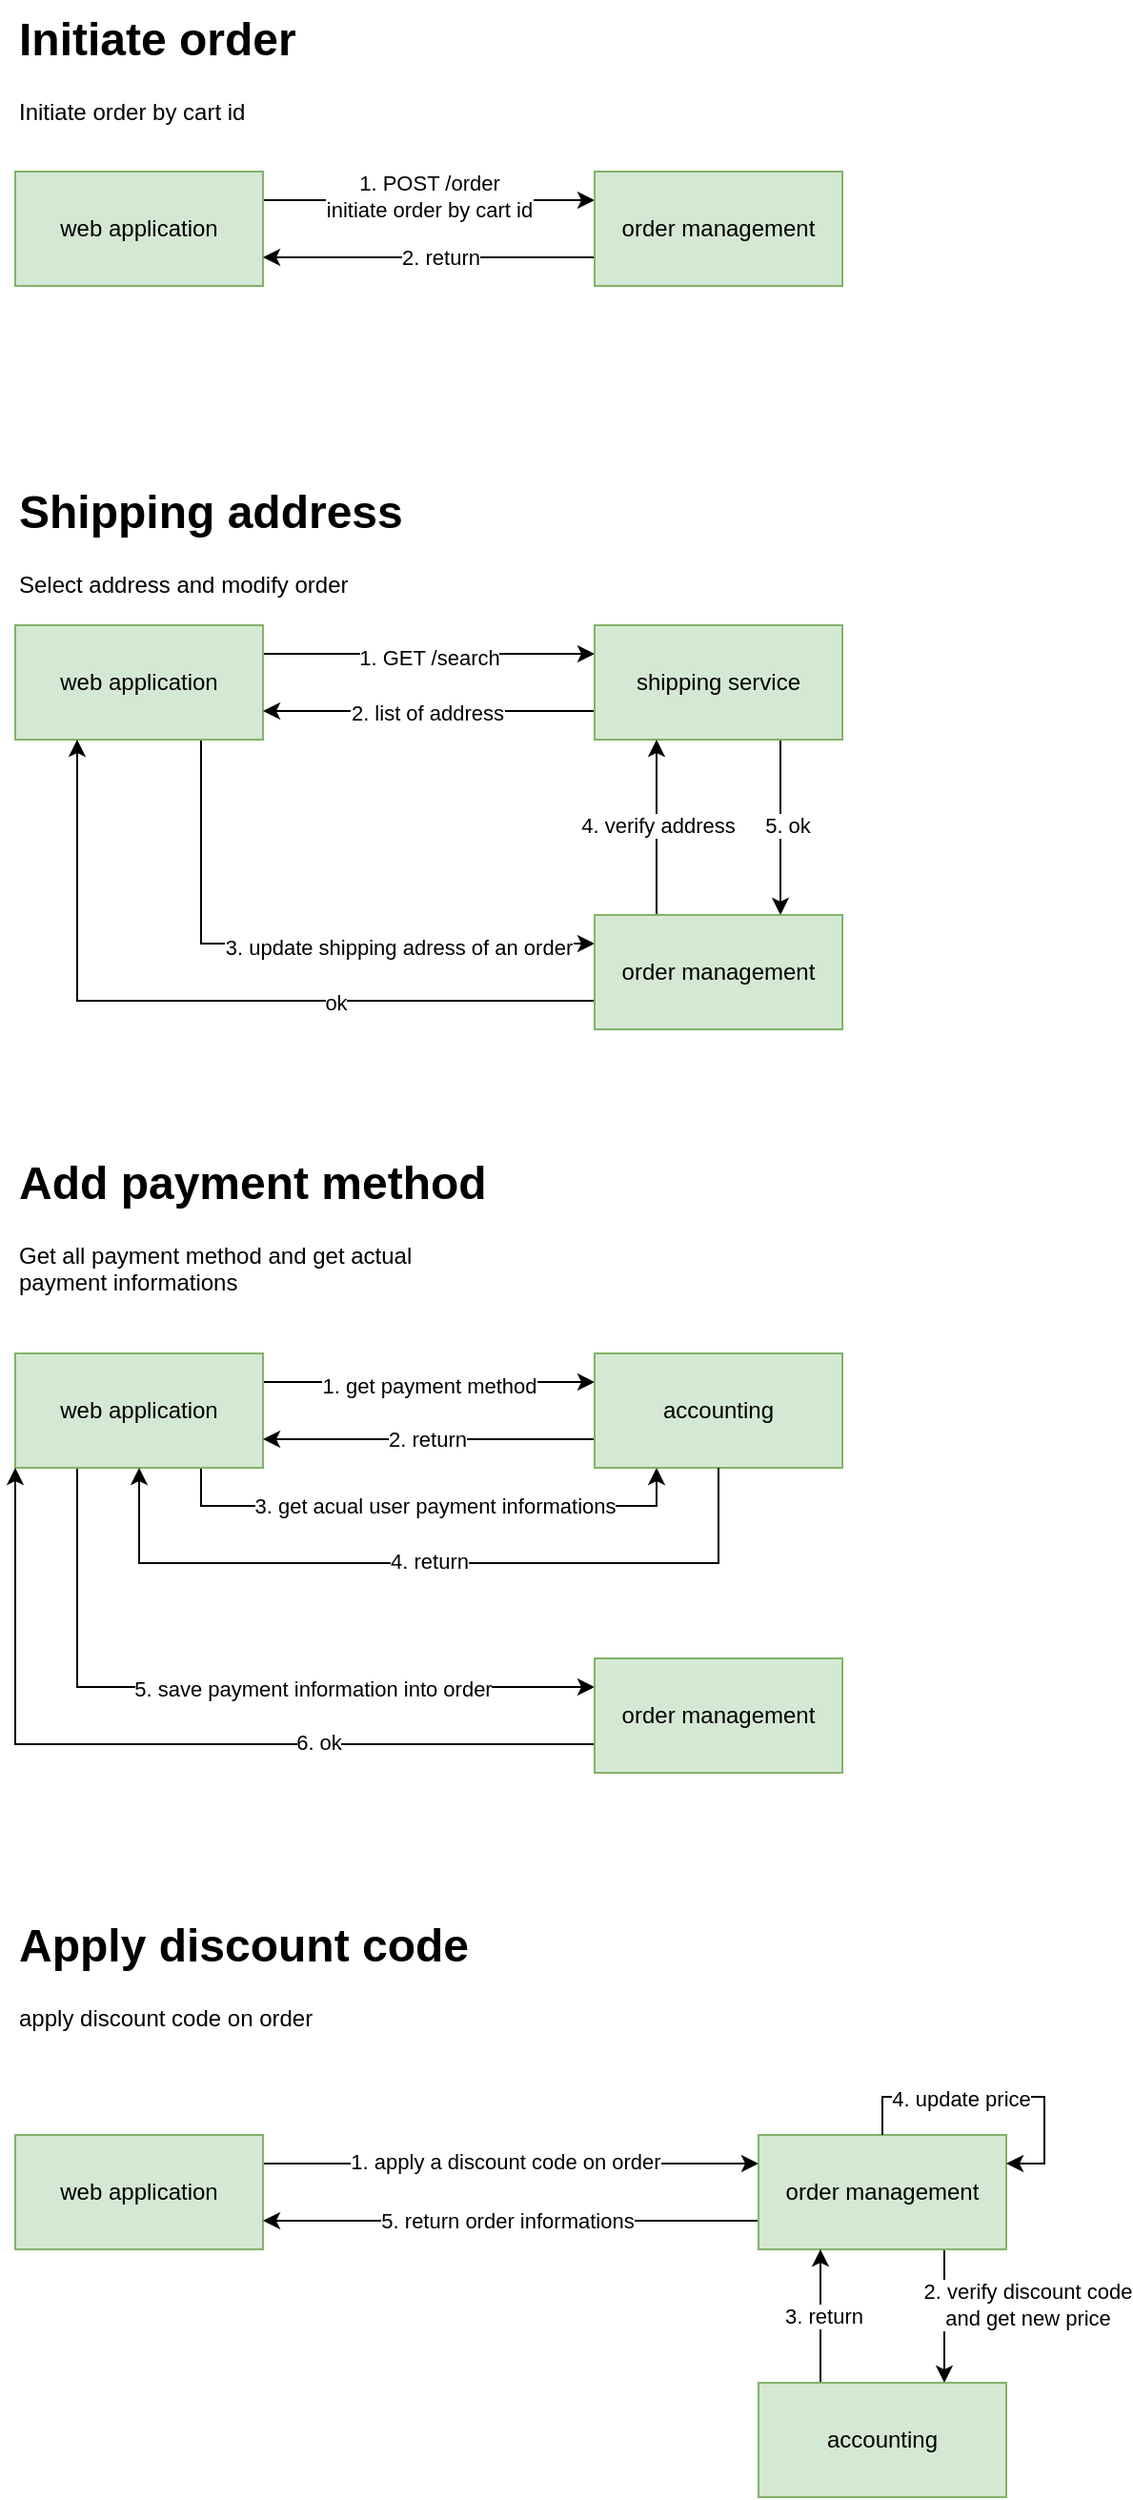 <mxfile version="24.0.5" type="github">
  <diagram name="Page-1" id="S8j_egNwSijgdve_KBxc">
    <mxGraphModel dx="1434" dy="696" grid="1" gridSize="10" guides="1" tooltips="1" connect="1" arrows="1" fold="1" page="1" pageScale="1" pageWidth="827" pageHeight="1169" math="0" shadow="0">
      <root>
        <mxCell id="0" />
        <mxCell id="1" parent="0" />
        <mxCell id="144fUxhqExXPJ9dB0RyW-5" style="edgeStyle=orthogonalEdgeStyle;rounded=0;orthogonalLoop=1;jettySize=auto;html=1;exitX=1;exitY=0.25;exitDx=0;exitDy=0;entryX=0;entryY=0.25;entryDx=0;entryDy=0;" edge="1" parent="1" source="144fUxhqExXPJ9dB0RyW-1" target="144fUxhqExXPJ9dB0RyW-3">
          <mxGeometry relative="1" as="geometry" />
        </mxCell>
        <mxCell id="144fUxhqExXPJ9dB0RyW-6" value="&lt;div&gt;1. POST /order&lt;/div&gt;&lt;div&gt;initiate order by cart id&lt;br&gt;&lt;/div&gt;" style="edgeLabel;html=1;align=center;verticalAlign=middle;resizable=0;points=[];" vertex="1" connectable="0" parent="144fUxhqExXPJ9dB0RyW-5">
          <mxGeometry y="2" relative="1" as="geometry">
            <mxPoint as="offset" />
          </mxGeometry>
        </mxCell>
        <mxCell id="144fUxhqExXPJ9dB0RyW-1" value="web application" style="rounded=0;whiteSpace=wrap;html=1;fillColor=#d5e8d4;strokeColor=#82b366;" vertex="1" parent="1">
          <mxGeometry x="110" y="210" width="130" height="60" as="geometry" />
        </mxCell>
        <mxCell id="144fUxhqExXPJ9dB0RyW-7" style="edgeStyle=orthogonalEdgeStyle;rounded=0;orthogonalLoop=1;jettySize=auto;html=1;exitX=0;exitY=0.75;exitDx=0;exitDy=0;entryX=1;entryY=0.75;entryDx=0;entryDy=0;" edge="1" parent="1" source="144fUxhqExXPJ9dB0RyW-3" target="144fUxhqExXPJ9dB0RyW-1">
          <mxGeometry relative="1" as="geometry" />
        </mxCell>
        <mxCell id="144fUxhqExXPJ9dB0RyW-8" value="2. return" style="edgeLabel;html=1;align=center;verticalAlign=middle;resizable=0;points=[];" vertex="1" connectable="0" parent="144fUxhqExXPJ9dB0RyW-7">
          <mxGeometry x="-0.062" relative="1" as="geometry">
            <mxPoint as="offset" />
          </mxGeometry>
        </mxCell>
        <mxCell id="144fUxhqExXPJ9dB0RyW-3" value="order management" style="rounded=0;whiteSpace=wrap;html=1;fillColor=#d5e8d4;strokeColor=#82b366;" vertex="1" parent="1">
          <mxGeometry x="414" y="210" width="130" height="60" as="geometry" />
        </mxCell>
        <mxCell id="144fUxhqExXPJ9dB0RyW-11" style="edgeStyle=orthogonalEdgeStyle;rounded=0;orthogonalLoop=1;jettySize=auto;html=1;exitX=1;exitY=0.25;exitDx=0;exitDy=0;entryX=0;entryY=0.25;entryDx=0;entryDy=0;" edge="1" parent="1" source="144fUxhqExXPJ9dB0RyW-9" target="144fUxhqExXPJ9dB0RyW-10">
          <mxGeometry relative="1" as="geometry" />
        </mxCell>
        <mxCell id="144fUxhqExXPJ9dB0RyW-12" value="Text" style="edgeLabel;html=1;align=center;verticalAlign=middle;resizable=0;points=[];" vertex="1" connectable="0" parent="144fUxhqExXPJ9dB0RyW-11">
          <mxGeometry y="-1" relative="1" as="geometry">
            <mxPoint as="offset" />
          </mxGeometry>
        </mxCell>
        <mxCell id="144fUxhqExXPJ9dB0RyW-15" value="1. GET /search " style="edgeLabel;html=1;align=center;verticalAlign=middle;resizable=0;points=[];" vertex="1" connectable="0" parent="144fUxhqExXPJ9dB0RyW-11">
          <mxGeometry y="-2" relative="1" as="geometry">
            <mxPoint as="offset" />
          </mxGeometry>
        </mxCell>
        <mxCell id="144fUxhqExXPJ9dB0RyW-22" style="edgeStyle=orthogonalEdgeStyle;rounded=0;orthogonalLoop=1;jettySize=auto;html=1;exitX=0.75;exitY=1;exitDx=0;exitDy=0;entryX=0;entryY=0.25;entryDx=0;entryDy=0;" edge="1" parent="1" source="144fUxhqExXPJ9dB0RyW-9" target="144fUxhqExXPJ9dB0RyW-18">
          <mxGeometry relative="1" as="geometry" />
        </mxCell>
        <mxCell id="144fUxhqExXPJ9dB0RyW-23" value="3. update shipping adress of an order" style="edgeLabel;html=1;align=center;verticalAlign=middle;resizable=0;points=[];" vertex="1" connectable="0" parent="144fUxhqExXPJ9dB0RyW-22">
          <mxGeometry x="0.337" y="-2" relative="1" as="geometry">
            <mxPoint x="1" as="offset" />
          </mxGeometry>
        </mxCell>
        <mxCell id="144fUxhqExXPJ9dB0RyW-9" value="web application" style="rounded=0;whiteSpace=wrap;html=1;fillColor=#d5e8d4;strokeColor=#82b366;" vertex="1" parent="1">
          <mxGeometry x="110" y="448" width="130" height="60" as="geometry" />
        </mxCell>
        <mxCell id="144fUxhqExXPJ9dB0RyW-16" style="edgeStyle=orthogonalEdgeStyle;rounded=0;orthogonalLoop=1;jettySize=auto;html=1;exitX=0;exitY=0.75;exitDx=0;exitDy=0;entryX=1;entryY=0.75;entryDx=0;entryDy=0;" edge="1" parent="1" source="144fUxhqExXPJ9dB0RyW-10" target="144fUxhqExXPJ9dB0RyW-9">
          <mxGeometry relative="1" as="geometry" />
        </mxCell>
        <mxCell id="144fUxhqExXPJ9dB0RyW-17" value="2. list of address" style="edgeLabel;html=1;align=center;verticalAlign=middle;resizable=0;points=[];" vertex="1" connectable="0" parent="144fUxhqExXPJ9dB0RyW-16">
          <mxGeometry x="0.011" y="1" relative="1" as="geometry">
            <mxPoint as="offset" />
          </mxGeometry>
        </mxCell>
        <mxCell id="144fUxhqExXPJ9dB0RyW-26" style="edgeStyle=orthogonalEdgeStyle;rounded=0;orthogonalLoop=1;jettySize=auto;html=1;exitX=0.75;exitY=1;exitDx=0;exitDy=0;entryX=0.75;entryY=0;entryDx=0;entryDy=0;" edge="1" parent="1" source="144fUxhqExXPJ9dB0RyW-10" target="144fUxhqExXPJ9dB0RyW-18">
          <mxGeometry relative="1" as="geometry" />
        </mxCell>
        <mxCell id="144fUxhqExXPJ9dB0RyW-27" value="5. ok" style="edgeLabel;html=1;align=center;verticalAlign=middle;resizable=0;points=[];" vertex="1" connectable="0" parent="144fUxhqExXPJ9dB0RyW-26">
          <mxGeometry x="-0.022" y="3" relative="1" as="geometry">
            <mxPoint as="offset" />
          </mxGeometry>
        </mxCell>
        <mxCell id="144fUxhqExXPJ9dB0RyW-10" value="shipping service" style="rounded=0;whiteSpace=wrap;html=1;fillColor=#d5e8d4;strokeColor=#82b366;" vertex="1" parent="1">
          <mxGeometry x="414" y="448" width="130" height="60" as="geometry" />
        </mxCell>
        <mxCell id="144fUxhqExXPJ9dB0RyW-13" value="&lt;h1 style=&quot;margin-top: 0px;&quot;&gt;Initiate order&lt;br&gt;&lt;/h1&gt;&lt;p&gt;Initiate order by cart id&lt;br&gt;&lt;/p&gt;" style="text;html=1;whiteSpace=wrap;overflow=hidden;rounded=0;" vertex="1" parent="1">
          <mxGeometry x="110" y="120" width="180" height="80" as="geometry" />
        </mxCell>
        <mxCell id="144fUxhqExXPJ9dB0RyW-14" value="&lt;h1 style=&quot;margin-top: 0px;&quot;&gt;Shipping address&lt;br&gt;&lt;/h1&gt;Select address and modify order" style="text;html=1;whiteSpace=wrap;overflow=hidden;rounded=0;" vertex="1" parent="1">
          <mxGeometry x="110" y="368" width="220" height="80" as="geometry" />
        </mxCell>
        <mxCell id="144fUxhqExXPJ9dB0RyW-24" style="edgeStyle=orthogonalEdgeStyle;rounded=0;orthogonalLoop=1;jettySize=auto;html=1;exitX=0.25;exitY=0;exitDx=0;exitDy=0;entryX=0.25;entryY=1;entryDx=0;entryDy=0;" edge="1" parent="1" source="144fUxhqExXPJ9dB0RyW-18" target="144fUxhqExXPJ9dB0RyW-10">
          <mxGeometry relative="1" as="geometry" />
        </mxCell>
        <mxCell id="144fUxhqExXPJ9dB0RyW-25" value="4. verify address" style="edgeLabel;html=1;align=center;verticalAlign=middle;resizable=0;points=[];" vertex="1" connectable="0" parent="144fUxhqExXPJ9dB0RyW-24">
          <mxGeometry x="0.022" y="1" relative="1" as="geometry">
            <mxPoint x="1" as="offset" />
          </mxGeometry>
        </mxCell>
        <mxCell id="144fUxhqExXPJ9dB0RyW-28" style="edgeStyle=orthogonalEdgeStyle;rounded=0;orthogonalLoop=1;jettySize=auto;html=1;exitX=0;exitY=0.75;exitDx=0;exitDy=0;entryX=0.25;entryY=1;entryDx=0;entryDy=0;" edge="1" parent="1" source="144fUxhqExXPJ9dB0RyW-18" target="144fUxhqExXPJ9dB0RyW-9">
          <mxGeometry relative="1" as="geometry" />
        </mxCell>
        <mxCell id="144fUxhqExXPJ9dB0RyW-29" value="ok" style="edgeLabel;html=1;align=center;verticalAlign=middle;resizable=0;points=[];" vertex="1" connectable="0" parent="144fUxhqExXPJ9dB0RyW-28">
          <mxGeometry x="-0.334" y="1" relative="1" as="geometry">
            <mxPoint as="offset" />
          </mxGeometry>
        </mxCell>
        <mxCell id="144fUxhqExXPJ9dB0RyW-18" value="order management" style="rounded=0;whiteSpace=wrap;html=1;fillColor=#d5e8d4;strokeColor=#82b366;" vertex="1" parent="1">
          <mxGeometry x="414" y="600" width="130" height="60" as="geometry" />
        </mxCell>
        <mxCell id="144fUxhqExXPJ9dB0RyW-31" value="&lt;h1 style=&quot;margin-top: 0px;&quot;&gt;Add payment method&lt;br&gt;&lt;/h1&gt;Get all payment method and get actual payment informations" style="text;html=1;whiteSpace=wrap;overflow=hidden;rounded=0;" vertex="1" parent="1">
          <mxGeometry x="110" y="720" width="250" height="80" as="geometry" />
        </mxCell>
        <mxCell id="144fUxhqExXPJ9dB0RyW-34" style="edgeStyle=orthogonalEdgeStyle;rounded=0;orthogonalLoop=1;jettySize=auto;html=1;exitX=1;exitY=0.25;exitDx=0;exitDy=0;entryX=0;entryY=0.25;entryDx=0;entryDy=0;" edge="1" parent="1" source="144fUxhqExXPJ9dB0RyW-32" target="144fUxhqExXPJ9dB0RyW-33">
          <mxGeometry relative="1" as="geometry" />
        </mxCell>
        <mxCell id="144fUxhqExXPJ9dB0RyW-35" value="1. get payment method" style="edgeLabel;html=1;align=center;verticalAlign=middle;resizable=0;points=[];" vertex="1" connectable="0" parent="144fUxhqExXPJ9dB0RyW-34">
          <mxGeometry y="-2" relative="1" as="geometry">
            <mxPoint as="offset" />
          </mxGeometry>
        </mxCell>
        <mxCell id="144fUxhqExXPJ9dB0RyW-38" style="edgeStyle=orthogonalEdgeStyle;rounded=0;orthogonalLoop=1;jettySize=auto;html=1;exitX=0.75;exitY=1;exitDx=0;exitDy=0;entryX=0.25;entryY=1;entryDx=0;entryDy=0;" edge="1" parent="1" source="144fUxhqExXPJ9dB0RyW-32" target="144fUxhqExXPJ9dB0RyW-33">
          <mxGeometry relative="1" as="geometry" />
        </mxCell>
        <mxCell id="144fUxhqExXPJ9dB0RyW-39" value="3. get acual user payment informations" style="edgeLabel;html=1;align=center;verticalAlign=middle;resizable=0;points=[];" vertex="1" connectable="0" parent="144fUxhqExXPJ9dB0RyW-38">
          <mxGeometry x="0.014" relative="1" as="geometry">
            <mxPoint x="1" as="offset" />
          </mxGeometry>
        </mxCell>
        <mxCell id="144fUxhqExXPJ9dB0RyW-44" style="edgeStyle=orthogonalEdgeStyle;rounded=0;orthogonalLoop=1;jettySize=auto;html=1;exitX=0.25;exitY=1;exitDx=0;exitDy=0;entryX=0;entryY=0.25;entryDx=0;entryDy=0;" edge="1" parent="1" source="144fUxhqExXPJ9dB0RyW-32" target="144fUxhqExXPJ9dB0RyW-43">
          <mxGeometry relative="1" as="geometry" />
        </mxCell>
        <mxCell id="144fUxhqExXPJ9dB0RyW-45" value="5. save payment information into order" style="edgeLabel;html=1;align=center;verticalAlign=middle;resizable=0;points=[];" vertex="1" connectable="0" parent="144fUxhqExXPJ9dB0RyW-44">
          <mxGeometry x="0.233" y="-1" relative="1" as="geometry">
            <mxPoint as="offset" />
          </mxGeometry>
        </mxCell>
        <mxCell id="144fUxhqExXPJ9dB0RyW-32" value="web application" style="rounded=0;whiteSpace=wrap;html=1;fillColor=#d5e8d4;strokeColor=#82b366;" vertex="1" parent="1">
          <mxGeometry x="110" y="830" width="130" height="60" as="geometry" />
        </mxCell>
        <mxCell id="144fUxhqExXPJ9dB0RyW-36" style="edgeStyle=orthogonalEdgeStyle;rounded=0;orthogonalLoop=1;jettySize=auto;html=1;exitX=0;exitY=0.75;exitDx=0;exitDy=0;entryX=1;entryY=0.75;entryDx=0;entryDy=0;" edge="1" parent="1" source="144fUxhqExXPJ9dB0RyW-33" target="144fUxhqExXPJ9dB0RyW-32">
          <mxGeometry relative="1" as="geometry" />
        </mxCell>
        <mxCell id="144fUxhqExXPJ9dB0RyW-37" value="2. return" style="edgeLabel;html=1;align=center;verticalAlign=middle;resizable=0;points=[];" vertex="1" connectable="0" parent="144fUxhqExXPJ9dB0RyW-36">
          <mxGeometry x="0.011" relative="1" as="geometry">
            <mxPoint as="offset" />
          </mxGeometry>
        </mxCell>
        <mxCell id="144fUxhqExXPJ9dB0RyW-33" value="accounting" style="rounded=0;whiteSpace=wrap;html=1;fillColor=#d5e8d4;strokeColor=#82b366;" vertex="1" parent="1">
          <mxGeometry x="414" y="830" width="130" height="60" as="geometry" />
        </mxCell>
        <mxCell id="144fUxhqExXPJ9dB0RyW-41" style="edgeStyle=orthogonalEdgeStyle;rounded=0;orthogonalLoop=1;jettySize=auto;html=1;exitX=0.5;exitY=1;exitDx=0;exitDy=0;entryX=0.5;entryY=1;entryDx=0;entryDy=0;" edge="1" parent="1" source="144fUxhqExXPJ9dB0RyW-33" target="144fUxhqExXPJ9dB0RyW-32">
          <mxGeometry relative="1" as="geometry">
            <Array as="points">
              <mxPoint x="479" y="940" />
              <mxPoint x="175" y="940" />
            </Array>
          </mxGeometry>
        </mxCell>
        <mxCell id="144fUxhqExXPJ9dB0RyW-42" value="4. return" style="edgeLabel;html=1;align=center;verticalAlign=middle;resizable=0;points=[];" vertex="1" connectable="0" parent="144fUxhqExXPJ9dB0RyW-41">
          <mxGeometry y="-1" relative="1" as="geometry">
            <mxPoint as="offset" />
          </mxGeometry>
        </mxCell>
        <mxCell id="144fUxhqExXPJ9dB0RyW-46" style="edgeStyle=orthogonalEdgeStyle;rounded=0;orthogonalLoop=1;jettySize=auto;html=1;exitX=0;exitY=0.75;exitDx=0;exitDy=0;entryX=0;entryY=1;entryDx=0;entryDy=0;" edge="1" parent="1" source="144fUxhqExXPJ9dB0RyW-43" target="144fUxhqExXPJ9dB0RyW-32">
          <mxGeometry relative="1" as="geometry" />
        </mxCell>
        <mxCell id="144fUxhqExXPJ9dB0RyW-47" value="6. ok" style="edgeLabel;html=1;align=center;verticalAlign=middle;resizable=0;points=[];" vertex="1" connectable="0" parent="144fUxhqExXPJ9dB0RyW-46">
          <mxGeometry x="-0.352" y="-1" relative="1" as="geometry">
            <mxPoint as="offset" />
          </mxGeometry>
        </mxCell>
        <mxCell id="144fUxhqExXPJ9dB0RyW-43" value="order management" style="rounded=0;whiteSpace=wrap;html=1;fillColor=#d5e8d4;strokeColor=#82b366;" vertex="1" parent="1">
          <mxGeometry x="414" y="990" width="130" height="60" as="geometry" />
        </mxCell>
        <mxCell id="144fUxhqExXPJ9dB0RyW-48" value="&lt;h1 style=&quot;margin-top: 0px;&quot;&gt;Apply discount code&lt;br&gt;&lt;/h1&gt;apply discount code on order" style="text;html=1;whiteSpace=wrap;overflow=hidden;rounded=0;" vertex="1" parent="1">
          <mxGeometry x="110" y="1120" width="250" height="80" as="geometry" />
        </mxCell>
        <mxCell id="144fUxhqExXPJ9dB0RyW-51" style="edgeStyle=orthogonalEdgeStyle;rounded=0;orthogonalLoop=1;jettySize=auto;html=1;exitX=1;exitY=0.25;exitDx=0;exitDy=0;entryX=0;entryY=0.25;entryDx=0;entryDy=0;" edge="1" parent="1" source="144fUxhqExXPJ9dB0RyW-49" target="144fUxhqExXPJ9dB0RyW-50">
          <mxGeometry relative="1" as="geometry" />
        </mxCell>
        <mxCell id="144fUxhqExXPJ9dB0RyW-52" value="1. apply a discount code on order" style="edgeLabel;html=1;align=center;verticalAlign=middle;resizable=0;points=[];" vertex="1" connectable="0" parent="144fUxhqExXPJ9dB0RyW-51">
          <mxGeometry x="-0.023" y="1" relative="1" as="geometry">
            <mxPoint as="offset" />
          </mxGeometry>
        </mxCell>
        <mxCell id="144fUxhqExXPJ9dB0RyW-49" value="web application" style="rounded=0;whiteSpace=wrap;html=1;fillColor=#d5e8d4;strokeColor=#82b366;" vertex="1" parent="1">
          <mxGeometry x="110" y="1240" width="130" height="60" as="geometry" />
        </mxCell>
        <mxCell id="144fUxhqExXPJ9dB0RyW-54" style="edgeStyle=orthogonalEdgeStyle;rounded=0;orthogonalLoop=1;jettySize=auto;html=1;exitX=0.75;exitY=1;exitDx=0;exitDy=0;entryX=0.75;entryY=0;entryDx=0;entryDy=0;" edge="1" parent="1" source="144fUxhqExXPJ9dB0RyW-50" target="144fUxhqExXPJ9dB0RyW-53">
          <mxGeometry relative="1" as="geometry" />
        </mxCell>
        <mxCell id="144fUxhqExXPJ9dB0RyW-56" value="&lt;div&gt;2. verify discount code&lt;/div&gt;&lt;div&gt;and get new price&lt;br&gt;&lt;/div&gt;" style="edgeLabel;html=1;align=center;verticalAlign=middle;resizable=0;points=[];" vertex="1" connectable="0" parent="144fUxhqExXPJ9dB0RyW-54">
          <mxGeometry x="-0.171" y="3" relative="1" as="geometry">
            <mxPoint x="40" as="offset" />
          </mxGeometry>
        </mxCell>
        <mxCell id="144fUxhqExXPJ9dB0RyW-61" style="edgeStyle=orthogonalEdgeStyle;rounded=0;orthogonalLoop=1;jettySize=auto;html=1;exitX=0;exitY=0.75;exitDx=0;exitDy=0;entryX=1;entryY=0.75;entryDx=0;entryDy=0;" edge="1" parent="1" source="144fUxhqExXPJ9dB0RyW-50" target="144fUxhqExXPJ9dB0RyW-49">
          <mxGeometry relative="1" as="geometry" />
        </mxCell>
        <mxCell id="144fUxhqExXPJ9dB0RyW-62" value="5. return order informations" style="edgeLabel;html=1;align=center;verticalAlign=middle;resizable=0;points=[];" vertex="1" connectable="0" parent="144fUxhqExXPJ9dB0RyW-61">
          <mxGeometry x="0.015" relative="1" as="geometry">
            <mxPoint as="offset" />
          </mxGeometry>
        </mxCell>
        <mxCell id="144fUxhqExXPJ9dB0RyW-50" value="order management" style="rounded=0;whiteSpace=wrap;html=1;fillColor=#d5e8d4;strokeColor=#82b366;" vertex="1" parent="1">
          <mxGeometry x="500" y="1240" width="130" height="60" as="geometry" />
        </mxCell>
        <mxCell id="144fUxhqExXPJ9dB0RyW-57" style="edgeStyle=orthogonalEdgeStyle;rounded=0;orthogonalLoop=1;jettySize=auto;html=1;exitX=0.25;exitY=0;exitDx=0;exitDy=0;entryX=0.25;entryY=1;entryDx=0;entryDy=0;" edge="1" parent="1" source="144fUxhqExXPJ9dB0RyW-53" target="144fUxhqExXPJ9dB0RyW-50">
          <mxGeometry relative="1" as="geometry" />
        </mxCell>
        <mxCell id="144fUxhqExXPJ9dB0RyW-58" value="3. return" style="edgeLabel;html=1;align=center;verticalAlign=middle;resizable=0;points=[];" vertex="1" connectable="0" parent="144fUxhqExXPJ9dB0RyW-57">
          <mxGeometry relative="1" as="geometry">
            <mxPoint x="1" as="offset" />
          </mxGeometry>
        </mxCell>
        <mxCell id="144fUxhqExXPJ9dB0RyW-53" value="accounting" style="rounded=0;whiteSpace=wrap;html=1;fillColor=#d5e8d4;strokeColor=#82b366;" vertex="1" parent="1">
          <mxGeometry x="500" y="1370" width="130" height="60" as="geometry" />
        </mxCell>
        <mxCell id="144fUxhqExXPJ9dB0RyW-59" style="edgeStyle=orthogonalEdgeStyle;rounded=0;orthogonalLoop=1;jettySize=auto;html=1;entryX=1;entryY=0.25;entryDx=0;entryDy=0;" edge="1" parent="1" source="144fUxhqExXPJ9dB0RyW-50" target="144fUxhqExXPJ9dB0RyW-50">
          <mxGeometry relative="1" as="geometry" />
        </mxCell>
        <mxCell id="144fUxhqExXPJ9dB0RyW-60" value="4. update price" style="edgeLabel;html=1;align=center;verticalAlign=middle;resizable=0;points=[];" vertex="1" connectable="0" parent="144fUxhqExXPJ9dB0RyW-59">
          <mxGeometry x="-0.237" y="-1" relative="1" as="geometry">
            <mxPoint as="offset" />
          </mxGeometry>
        </mxCell>
      </root>
    </mxGraphModel>
  </diagram>
</mxfile>
